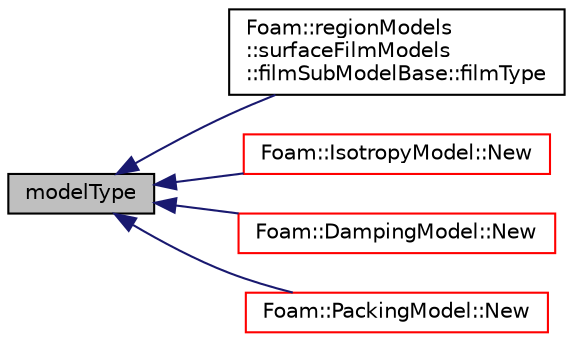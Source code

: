 digraph "modelType"
{
  bgcolor="transparent";
  edge [fontname="Helvetica",fontsize="10",labelfontname="Helvetica",labelfontsize="10"];
  node [fontname="Helvetica",fontsize="10",shape=record];
  rankdir="LR";
  Node1 [label="modelType",height=0.2,width=0.4,color="black", fillcolor="grey75", style="filled", fontcolor="black"];
  Node1 -> Node2 [dir="back",color="midnightblue",fontsize="10",style="solid",fontname="Helvetica"];
  Node2 [label="Foam::regionModels\l::surfaceFilmModels\l::filmSubModelBase::filmType",height=0.2,width=0.4,color="black",URL="$a00798.html#aa8828bc8008b74872e4f22387eb28ec0"];
  Node1 -> Node3 [dir="back",color="midnightblue",fontsize="10",style="solid",fontname="Helvetica"];
  Node3 [label="Foam::IsotropyModel::New",height=0.2,width=0.4,color="red",URL="$a01215.html#a6d6464c5ae48e65bf50da9fb5632f751",tooltip="Selector. "];
  Node1 -> Node4 [dir="back",color="midnightblue",fontsize="10",style="solid",fontname="Helvetica"];
  Node4 [label="Foam::DampingModel::New",height=0.2,width=0.4,color="red",URL="$a00506.html#ac115222ed86c25e9a62a07ee932fb365",tooltip="Selector. "];
  Node1 -> Node5 [dir="back",color="midnightblue",fontsize="10",style="solid",fontname="Helvetica"];
  Node5 [label="Foam::PackingModel::New",height=0.2,width=0.4,color="red",URL="$a01797.html#a6dd072662585c361258359fec6c7598c",tooltip="Selector. "];
}
